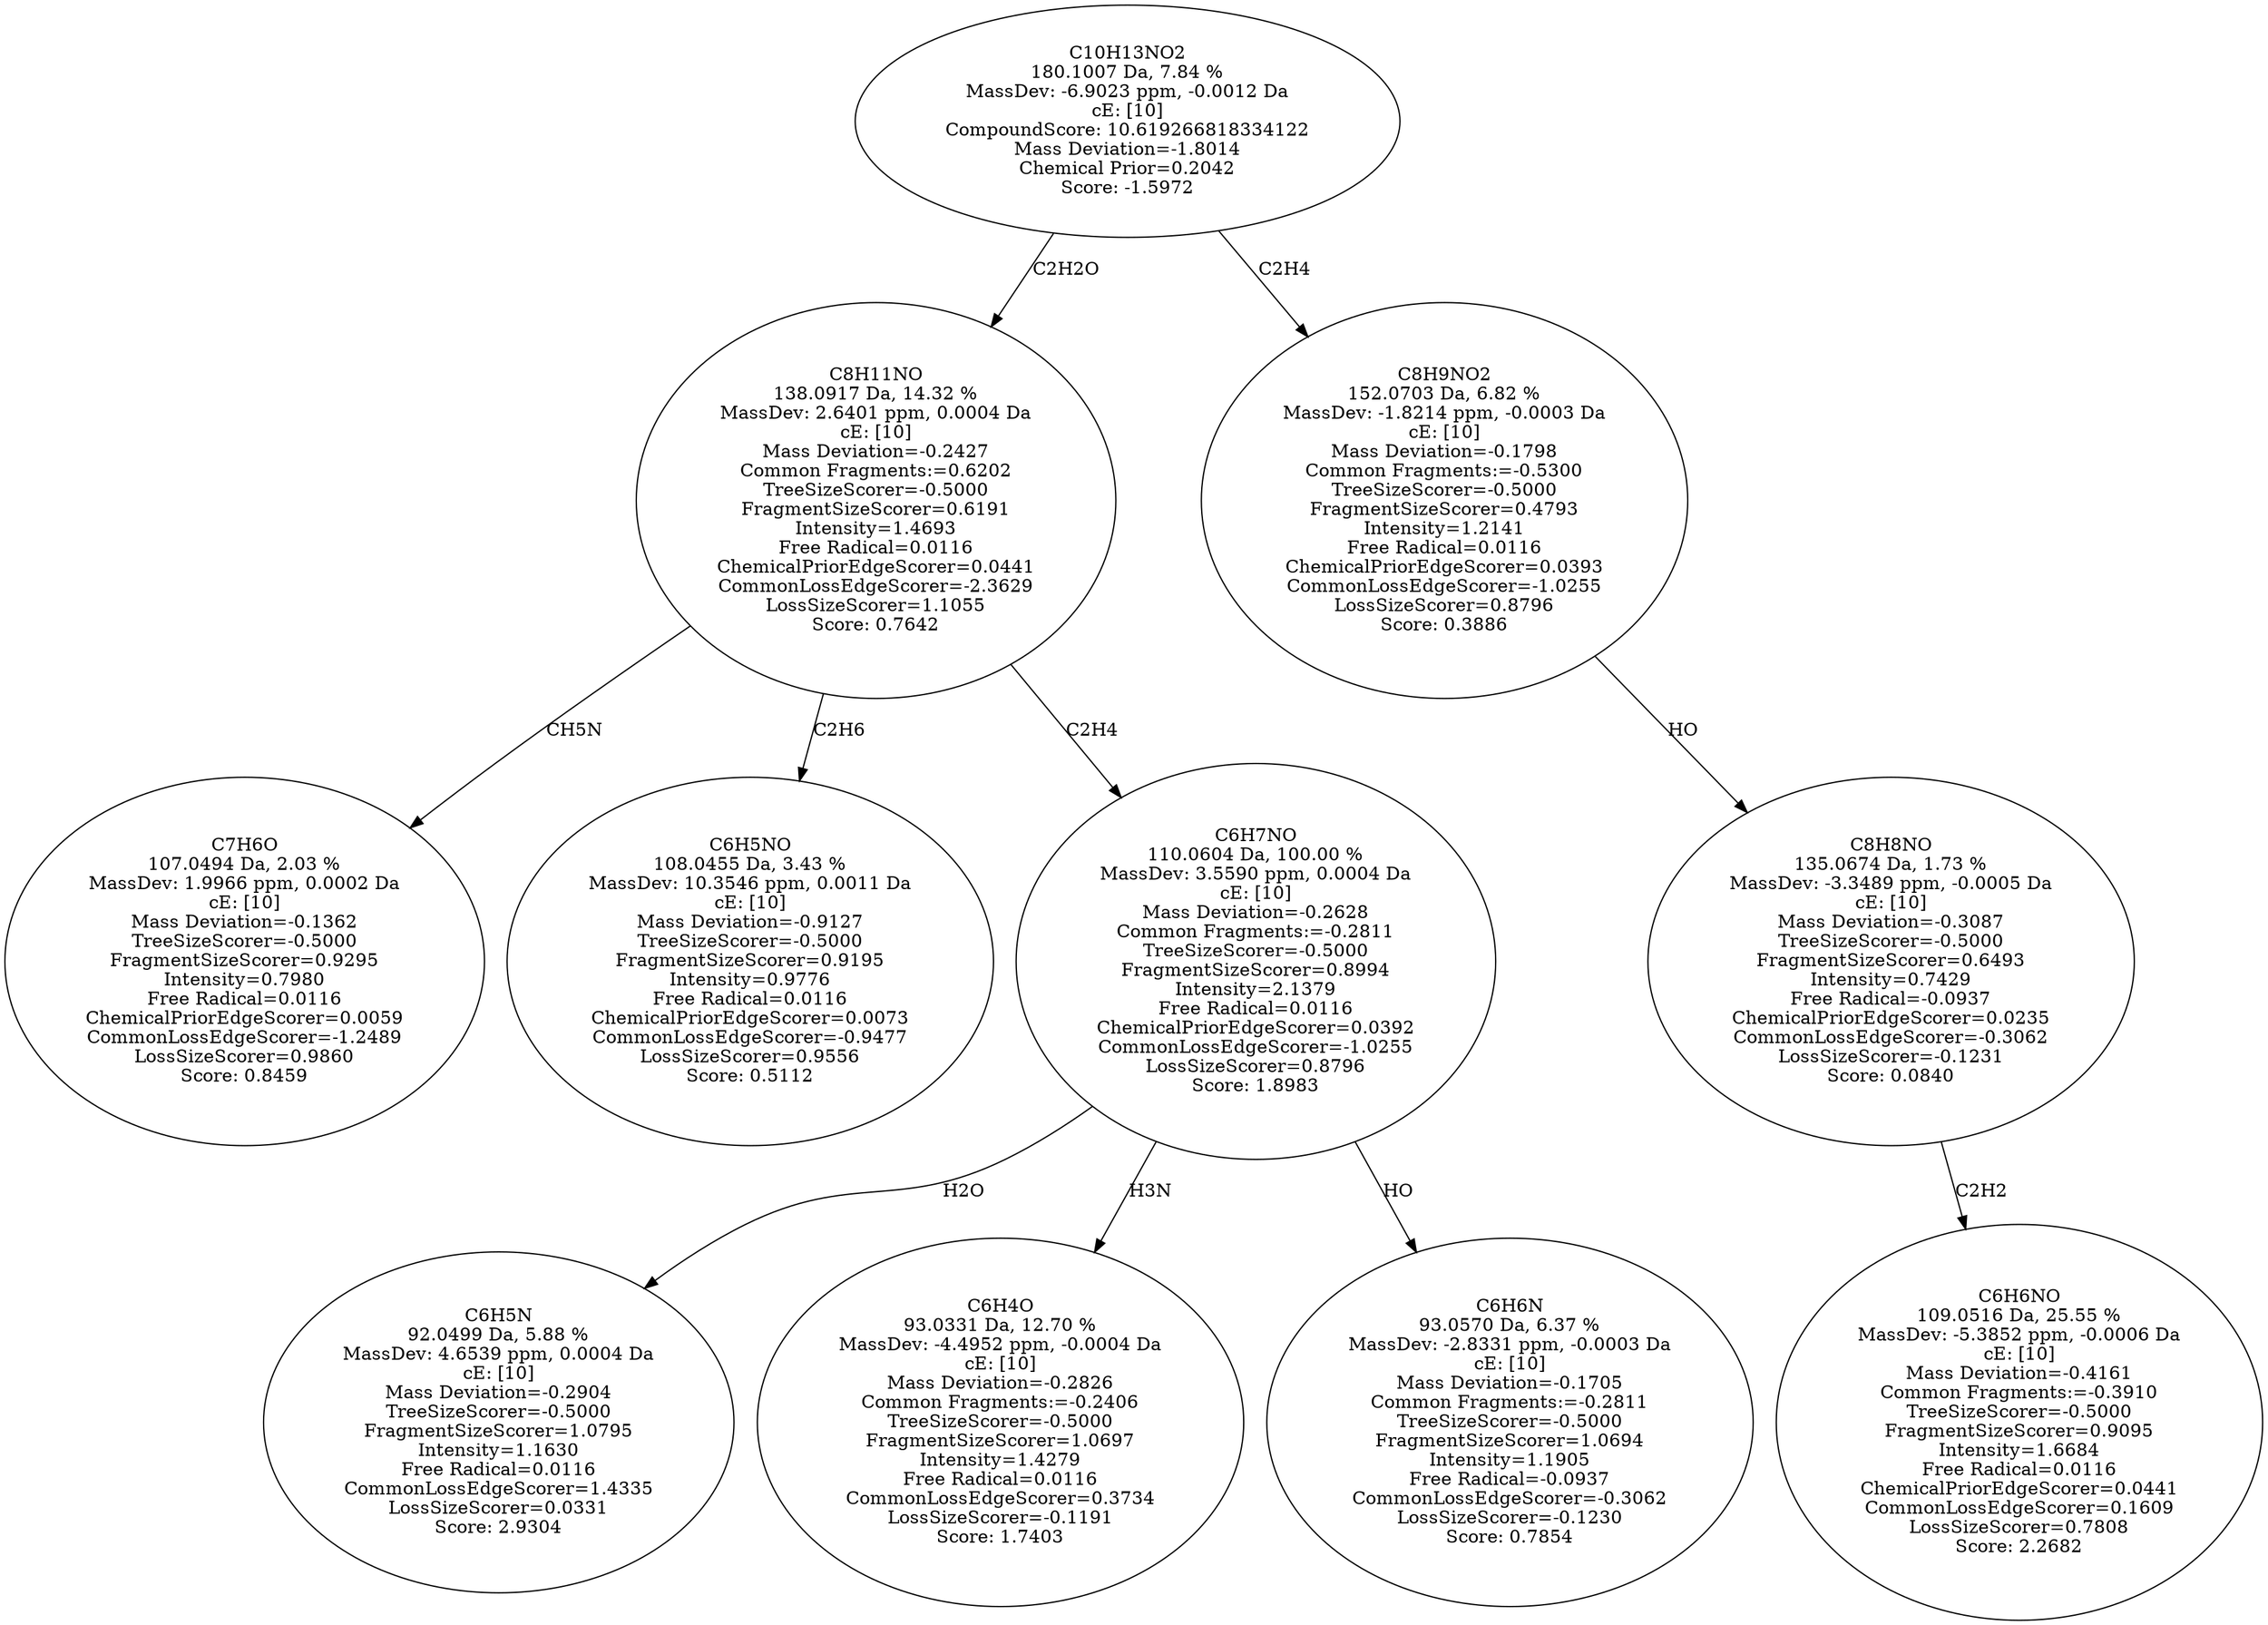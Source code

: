 strict digraph {
v1 [label="C7H6O\n107.0494 Da, 2.03 %\nMassDev: 1.9966 ppm, 0.0002 Da\ncE: [10]\nMass Deviation=-0.1362\nTreeSizeScorer=-0.5000\nFragmentSizeScorer=0.9295\nIntensity=0.7980\nFree Radical=0.0116\nChemicalPriorEdgeScorer=0.0059\nCommonLossEdgeScorer=-1.2489\nLossSizeScorer=0.9860\nScore: 0.8459"];
v2 [label="C6H5NO\n108.0455 Da, 3.43 %\nMassDev: 10.3546 ppm, 0.0011 Da\ncE: [10]\nMass Deviation=-0.9127\nTreeSizeScorer=-0.5000\nFragmentSizeScorer=0.9195\nIntensity=0.9776\nFree Radical=0.0116\nChemicalPriorEdgeScorer=0.0073\nCommonLossEdgeScorer=-0.9477\nLossSizeScorer=0.9556\nScore: 0.5112"];
v3 [label="C6H5N\n92.0499 Da, 5.88 %\nMassDev: 4.6539 ppm, 0.0004 Da\ncE: [10]\nMass Deviation=-0.2904\nTreeSizeScorer=-0.5000\nFragmentSizeScorer=1.0795\nIntensity=1.1630\nFree Radical=0.0116\nCommonLossEdgeScorer=1.4335\nLossSizeScorer=0.0331\nScore: 2.9304"];
v4 [label="C6H4O\n93.0331 Da, 12.70 %\nMassDev: -4.4952 ppm, -0.0004 Da\ncE: [10]\nMass Deviation=-0.2826\nCommon Fragments:=-0.2406\nTreeSizeScorer=-0.5000\nFragmentSizeScorer=1.0697\nIntensity=1.4279\nFree Radical=0.0116\nCommonLossEdgeScorer=0.3734\nLossSizeScorer=-0.1191\nScore: 1.7403"];
v5 [label="C6H6N\n93.0570 Da, 6.37 %\nMassDev: -2.8331 ppm, -0.0003 Da\ncE: [10]\nMass Deviation=-0.1705\nCommon Fragments:=-0.2811\nTreeSizeScorer=-0.5000\nFragmentSizeScorer=1.0694\nIntensity=1.1905\nFree Radical=-0.0937\nCommonLossEdgeScorer=-0.3062\nLossSizeScorer=-0.1230\nScore: 0.7854"];
v6 [label="C6H7NO\n110.0604 Da, 100.00 %\nMassDev: 3.5590 ppm, 0.0004 Da\ncE: [10]\nMass Deviation=-0.2628\nCommon Fragments:=-0.2811\nTreeSizeScorer=-0.5000\nFragmentSizeScorer=0.8994\nIntensity=2.1379\nFree Radical=0.0116\nChemicalPriorEdgeScorer=0.0392\nCommonLossEdgeScorer=-1.0255\nLossSizeScorer=0.8796\nScore: 1.8983"];
v7 [label="C8H11NO\n138.0917 Da, 14.32 %\nMassDev: 2.6401 ppm, 0.0004 Da\ncE: [10]\nMass Deviation=-0.2427\nCommon Fragments:=0.6202\nTreeSizeScorer=-0.5000\nFragmentSizeScorer=0.6191\nIntensity=1.4693\nFree Radical=0.0116\nChemicalPriorEdgeScorer=0.0441\nCommonLossEdgeScorer=-2.3629\nLossSizeScorer=1.1055\nScore: 0.7642"];
v8 [label="C6H6NO\n109.0516 Da, 25.55 %\nMassDev: -5.3852 ppm, -0.0006 Da\ncE: [10]\nMass Deviation=-0.4161\nCommon Fragments:=-0.3910\nTreeSizeScorer=-0.5000\nFragmentSizeScorer=0.9095\nIntensity=1.6684\nFree Radical=0.0116\nChemicalPriorEdgeScorer=0.0441\nCommonLossEdgeScorer=0.1609\nLossSizeScorer=0.7808\nScore: 2.2682"];
v9 [label="C8H8NO\n135.0674 Da, 1.73 %\nMassDev: -3.3489 ppm, -0.0005 Da\ncE: [10]\nMass Deviation=-0.3087\nTreeSizeScorer=-0.5000\nFragmentSizeScorer=0.6493\nIntensity=0.7429\nFree Radical=-0.0937\nChemicalPriorEdgeScorer=0.0235\nCommonLossEdgeScorer=-0.3062\nLossSizeScorer=-0.1231\nScore: 0.0840"];
v10 [label="C8H9NO2\n152.0703 Da, 6.82 %\nMassDev: -1.8214 ppm, -0.0003 Da\ncE: [10]\nMass Deviation=-0.1798\nCommon Fragments:=-0.5300\nTreeSizeScorer=-0.5000\nFragmentSizeScorer=0.4793\nIntensity=1.2141\nFree Radical=0.0116\nChemicalPriorEdgeScorer=0.0393\nCommonLossEdgeScorer=-1.0255\nLossSizeScorer=0.8796\nScore: 0.3886"];
v11 [label="C10H13NO2\n180.1007 Da, 7.84 %\nMassDev: -6.9023 ppm, -0.0012 Da\ncE: [10]\nCompoundScore: 10.619266818334122\nMass Deviation=-1.8014\nChemical Prior=0.2042\nScore: -1.5972"];
v7 -> v1 [label="CH5N"];
v7 -> v2 [label="C2H6"];
v6 -> v3 [label="H2O"];
v6 -> v4 [label="H3N"];
v6 -> v5 [label="HO"];
v7 -> v6 [label="C2H4"];
v11 -> v7 [label="C2H2O"];
v9 -> v8 [label="C2H2"];
v10 -> v9 [label="HO"];
v11 -> v10 [label="C2H4"];
}